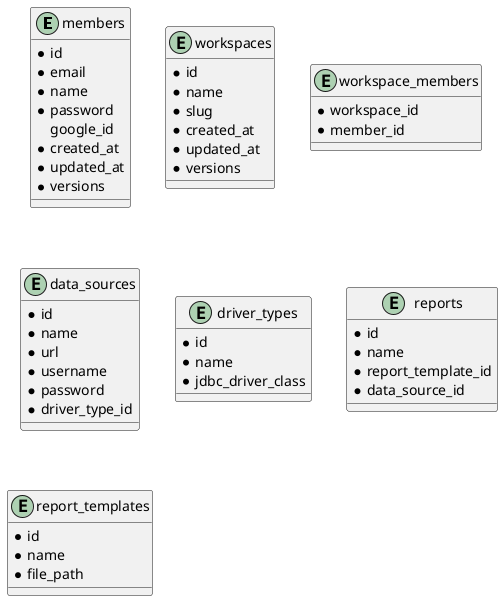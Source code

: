 @startuml

entity members {
  * id
  * email
  * name
  * password
    google_id
  * created_at
  * updated_at
  * versions
}

entity workspaces {
  * id
  * name
  * slug
  * created_at
  * updated_at
  * versions
}

entity workspace_members {
  * workspace_id
  * member_id
}

entity data_sources {
  * id
  * name
  * url
  * username
  * password
  * driver_type_id
}

entity driver_types {
  * id
  * name
  * jdbc_driver_class
}

entity reports {
  * id
  * name
  * report_template_id
  * data_source_id
}

entity report_templates {
  * id
  * name
  * file_path
}

@enduml
